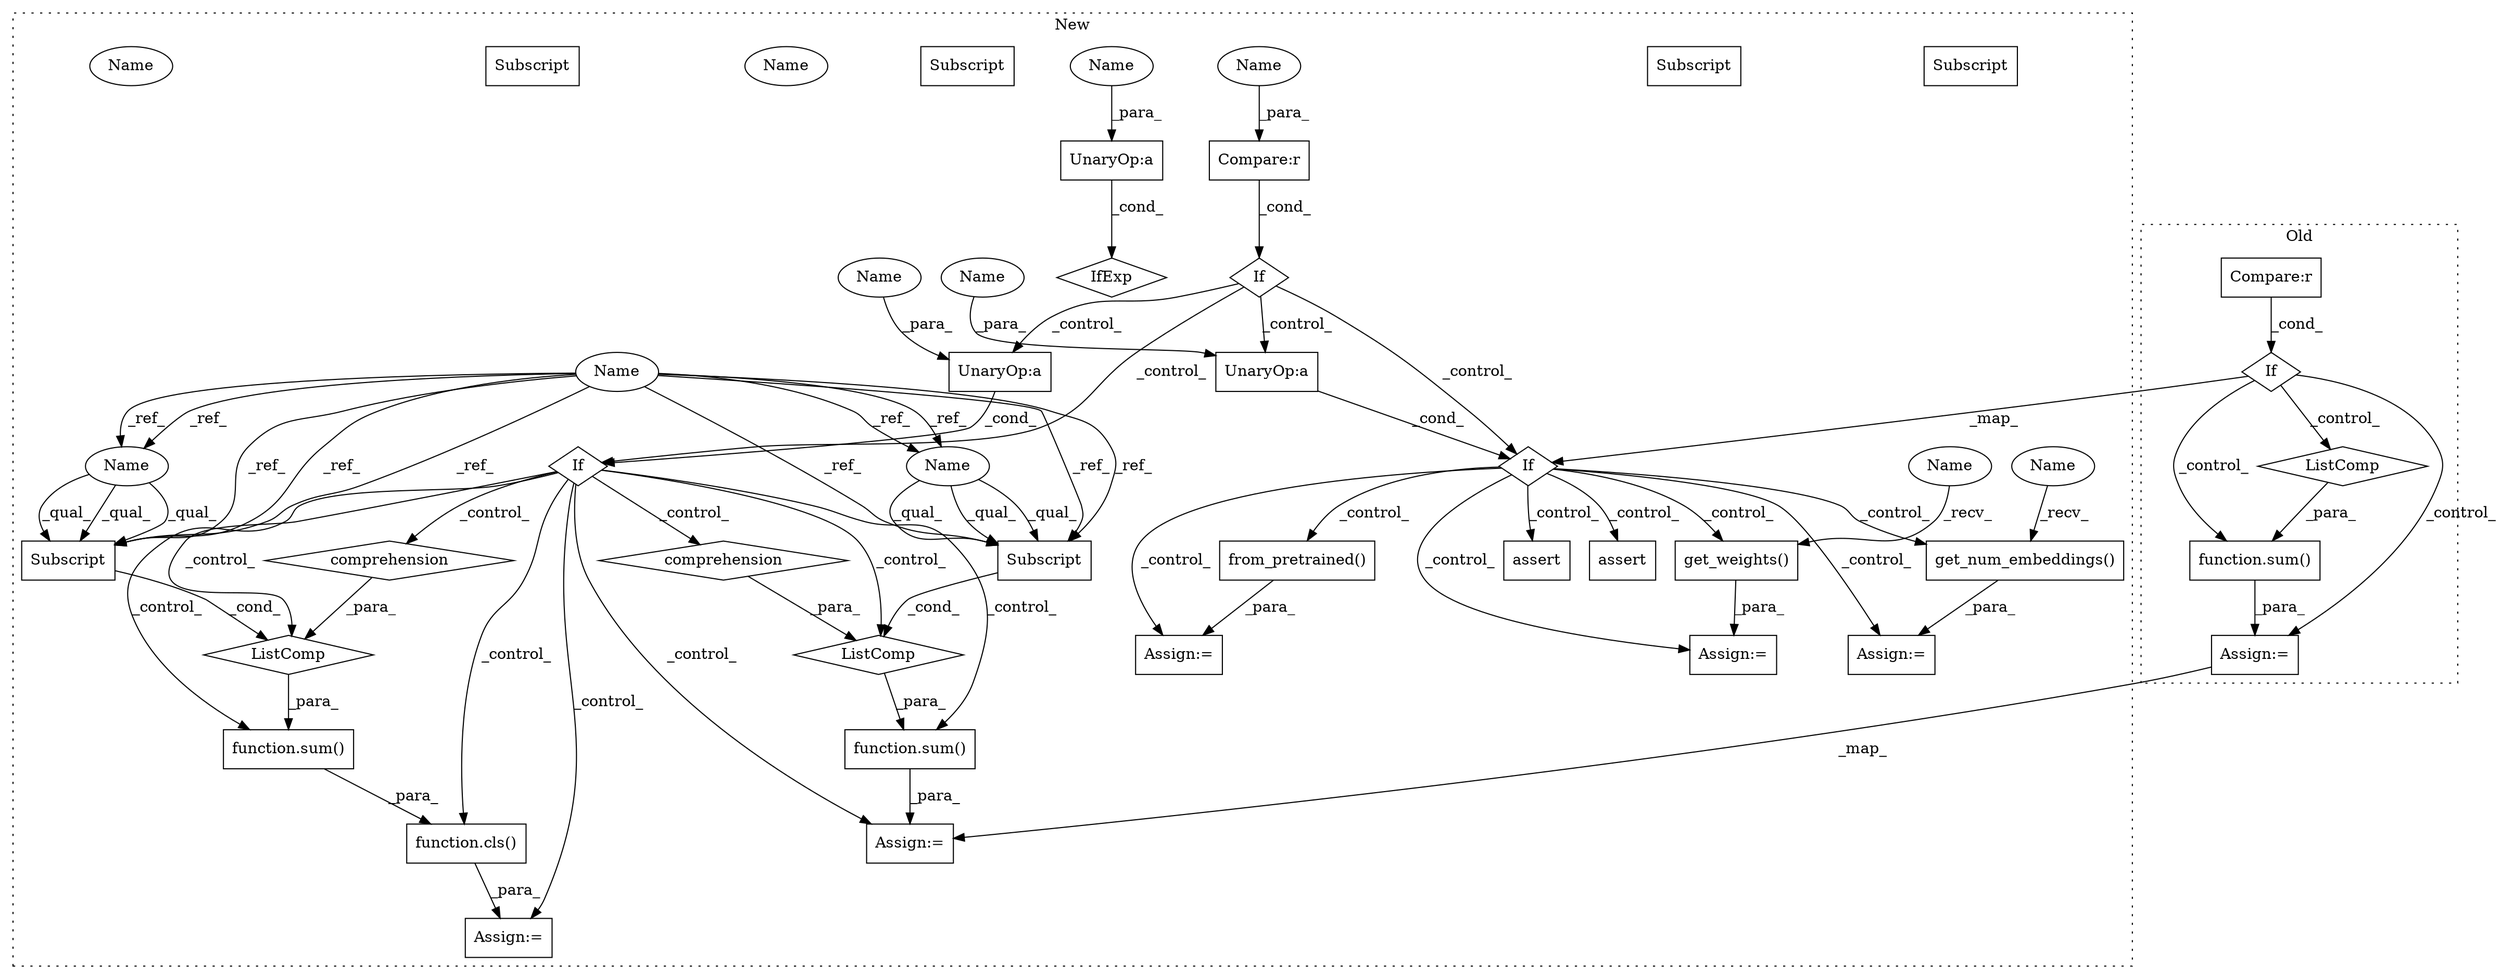 digraph G {
subgraph cluster0 {
1 [label="function.sum()" a="75" s="11497,11541" l="4,1" shape="box"];
14 [label="If" a="96" s="10054,10078" l="3,14" shape="diamond"];
15 [label="Compare:r" a="40" s="10057" l="21" shape="box"];
27 [label="ListComp" a="106" s="11501" l="40" shape="diamond"];
32 [label="Assign:=" a="68" s="11439" l="3" shape="box"];
label = "Old";
style="dotted";
}
subgraph cluster1 {
2 [label="If" a="96" s="17025,17054" l="3,14" shape="diamond"];
3 [label="Compare:r" a="40" s="17028" l="26" shape="box"];
4 [label="Assign:=" a="68" s="19325" l="3" shape="box"];
5 [label="Assign:=" a="68" s="18555" l="3" shape="box"];
6 [label="Assign:=" a="68" s="18628" l="3" shape="box"];
7 [label="UnaryOp:a" a="61" s="19528" l="13" shape="box"];
8 [label="function.sum()" a="75" s="19576,19620" l="4,1" shape="box"];
9 [label="get_num_embeddings()" a="75" s="18631" l="35" shape="box"];
10 [label="If" a="96" s="19525,19541" l="3,18" shape="diamond"];
11 [label="UnaryOp:a" a="61" s="17071" l="13" shape="box"];
12 [label="function.cls()" a="75" s="19929,20188" l="4,47" shape="box"];
13 [label="If" a="96" s="17068,17084" l="3,18" shape="diamond"];
16 [label="get_weights()" a="75" s="18558" l="39" shape="box"];
17 [label="assert" a="65" s="18493" l="7" shape="box"];
18 [label="from_pretrained()" a="75" s="19328" l="170" shape="box"];
19 [label="assert" a="65" s="17102" l="7" shape="box"];
20 [label="UnaryOp:a" a="61" s="16982" l="13" shape="box"];
21 [label="IfExp" a="51" s="16978,16995" l="4,6" shape="diamond"];
22 [label="ListComp" a="106" s="19937" l="40" shape="diamond"];
23 [label="Name" a="87" s="16369" l="15" shape="ellipse"];
24 [label="Subscript" a="63" s="19938,0" l="18,0" shape="box"];
25 [label="Subscript" a="63" s="19581,0" l="18,0" shape="box"];
26 [label="ListComp" a="106" s="19580" l="40" shape="diamond"];
28 [label="comprehension" a="45" s="19957" l="3" shape="diamond"];
29 [label="Assign:=" a="68" s="19926" l="3" shape="box"];
30 [label="comprehension" a="45" s="19600" l="3" shape="diamond"];
31 [label="Assign:=" a="68" s="19569" l="3" shape="box"];
33 [label="function.sum()" a="75" s="19933,19977" l="4,1" shape="box"];
34 [label="Name" a="87" s="17028" l="14" shape="ellipse"];
35 [label="Name" a="87" s="18558" l="14" shape="ellipse"];
36 [label="Name" a="87" s="18631" l="14" shape="ellipse"];
37 [label="Name" a="87" s="16986" l="9" shape="ellipse"];
38 [label="Name" a="87" s="19532" l="9" shape="ellipse"];
39 [label="Name" a="87" s="17075" l="9" shape="ellipse"];
40 [label="Subscript" a="63" s="19581,0" l="18,0" shape="box"];
41 [label="Name" a="87" s="19938" l="15" shape="ellipse"];
42 [label="Subscript" a="63" s="19938,0" l="18,0" shape="box"];
43 [label="Name" a="87" s="19581" l="15" shape="ellipse"];
44 [label="Subscript" a="63" s="19938,0" l="18,0" shape="box"];
45 [label="Name" a="87" s="19938" l="15" shape="ellipse"];
46 [label="Subscript" a="63" s="19581,0" l="18,0" shape="box"];
47 [label="Name" a="87" s="19581" l="15" shape="ellipse"];
label = "New";
style="dotted";
}
1 -> 32 [label="_para_"];
2 -> 7 [label="_control_"];
2 -> 10 [label="_control_"];
2 -> 13 [label="_control_"];
2 -> 11 [label="_control_"];
3 -> 2 [label="_cond_"];
7 -> 10 [label="_cond_"];
8 -> 31 [label="_para_"];
9 -> 6 [label="_para_"];
10 -> 28 [label="_control_"];
10 -> 22 [label="_control_"];
10 -> 30 [label="_control_"];
10 -> 26 [label="_control_"];
10 -> 31 [label="_control_"];
10 -> 8 [label="_control_"];
10 -> 33 [label="_control_"];
10 -> 12 [label="_control_"];
10 -> 29 [label="_control_"];
11 -> 13 [label="_cond_"];
12 -> 29 [label="_para_"];
13 -> 9 [label="_control_"];
13 -> 16 [label="_control_"];
13 -> 6 [label="_control_"];
13 -> 19 [label="_control_"];
13 -> 4 [label="_control_"];
13 -> 5 [label="_control_"];
13 -> 17 [label="_control_"];
13 -> 18 [label="_control_"];
14 -> 32 [label="_control_"];
14 -> 27 [label="_control_"];
14 -> 1 [label="_control_"];
14 -> 13 [label="_map_"];
15 -> 14 [label="_cond_"];
16 -> 5 [label="_para_"];
18 -> 4 [label="_para_"];
20 -> 21 [label="_cond_"];
22 -> 33 [label="_para_"];
23 -> 46 [label="_ref_"];
23 -> 45 [label="_ref_"];
23 -> 44 [label="_ref_"];
23 -> 47 [label="_ref_"];
23 -> 46 [label="_ref_"];
23 -> 46 [label="_ref_"];
23 -> 44 [label="_ref_"];
23 -> 44 [label="_ref_"];
23 -> 45 [label="_ref_"];
23 -> 47 [label="_ref_"];
26 -> 8 [label="_para_"];
27 -> 1 [label="_para_"];
28 -> 22 [label="_para_"];
30 -> 26 [label="_para_"];
32 -> 31 [label="_map_"];
33 -> 12 [label="_para_"];
34 -> 3 [label="_para_"];
35 -> 16 [label="_recv_"];
36 -> 9 [label="_recv_"];
37 -> 20 [label="_para_"];
38 -> 7 [label="_para_"];
39 -> 11 [label="_para_"];
44 -> 22 [label="_cond_"];
45 -> 44 [label="_qual_"];
45 -> 44 [label="_qual_"];
45 -> 44 [label="_qual_"];
46 -> 26 [label="_cond_"];
47 -> 46 [label="_qual_"];
47 -> 46 [label="_qual_"];
47 -> 46 [label="_qual_"];
}